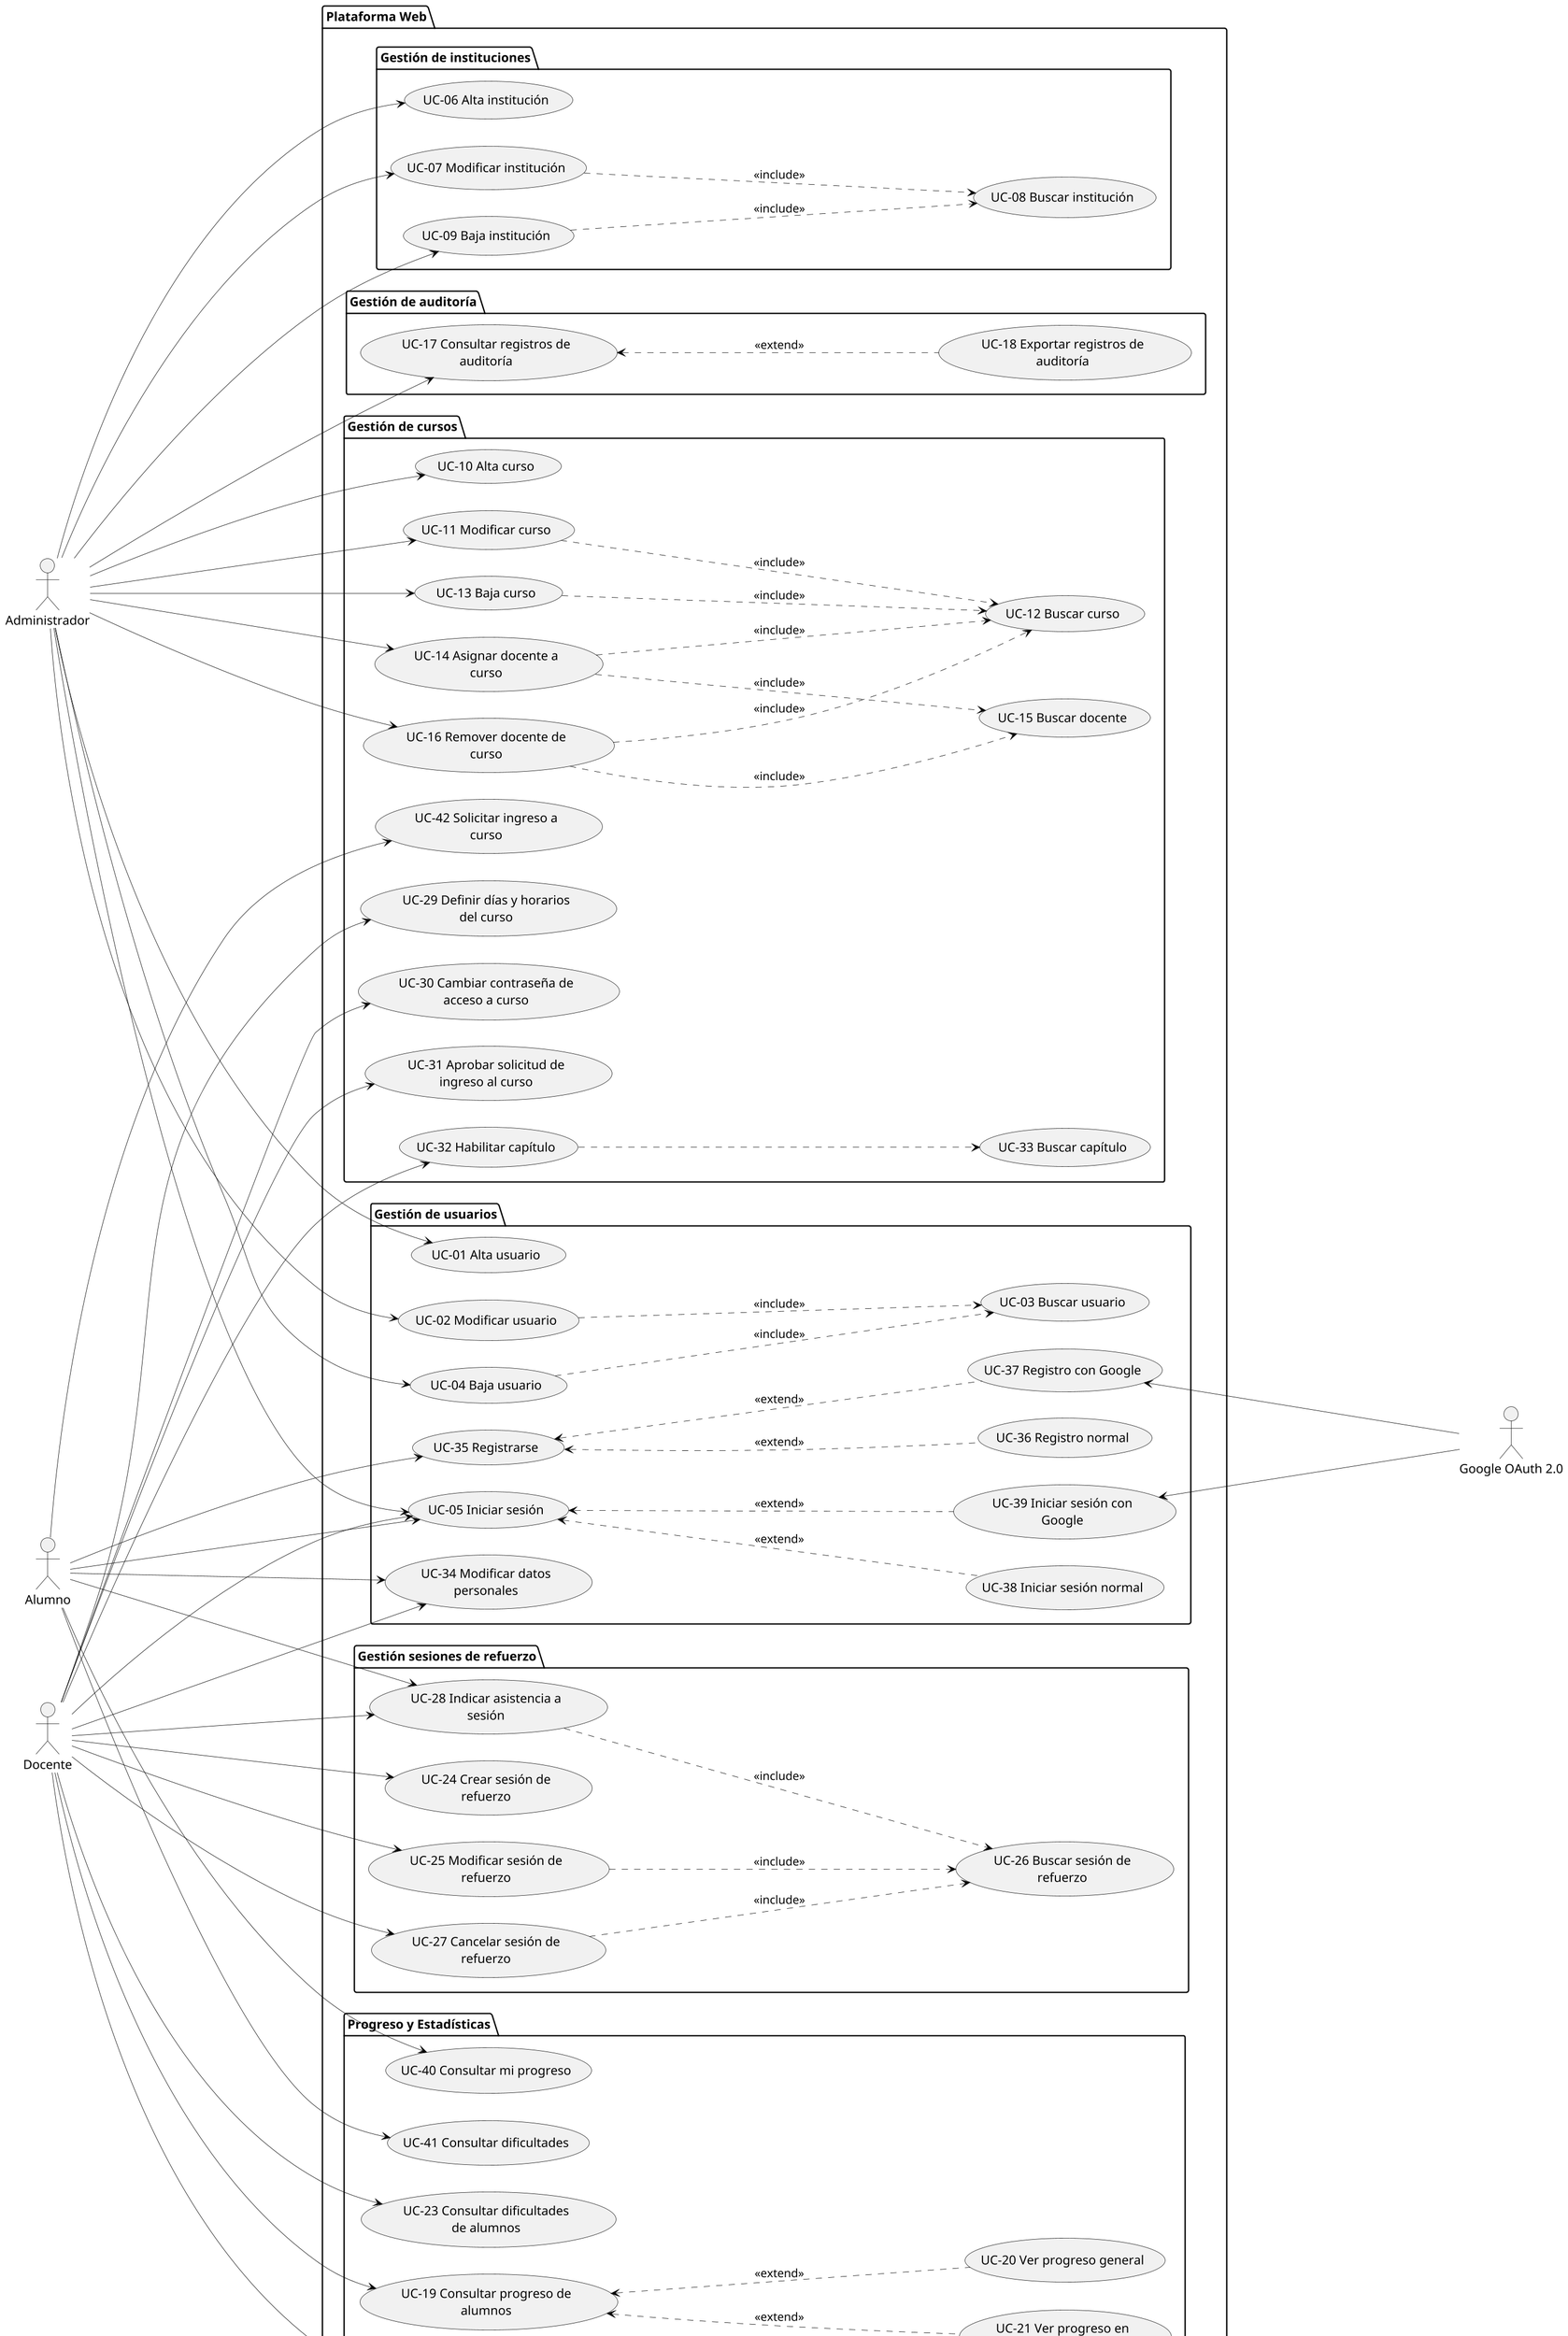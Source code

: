 @startuml DCU_PlataformaWebExpandido
left to right direction

skinparam dpi 150
skinparam usecasePadding 25
skinparam actorPadding 100
skinparam packagePadding 20
skinparam wrapWidth 200

skinparam nodesep 30
skinparam ranksep 300

skinparam ArrowThickness 0.5
skinparam ArrowColor Black

actor Alumno
actor Administrador
actor Docente
actor "Google OAuth 2.0" as GoogleOAuth2
actor Videojuego

package "Plataforma Web"{
  package "Gestión de instituciones"{
    usecase "UC-06 Alta institución" as UC06
    usecase "UC-07 Modificar institución" as UC07
    usecase "UC-08 Buscar institución" as UC08
    usecase "UC-09 Baja institución" as UC09
  }

  package "Gestión de auditoría"{
    usecase "UC-17 Consultar registros de auditoría" as UC17
    usecase "UC-18 Exportar registros de auditoría" as UC18
  }

  

  package "Gestión de cursos"{
    usecase "UC-10 Alta curso" as UC10
    usecase "UC-11 Modificar curso" as UC11
    usecase "UC-12 Buscar curso" as UC12
    usecase "UC-13 Baja curso" as UC13
    usecase "UC-14 Asignar docente a curso" as UC14
    usecase "UC-15 Buscar docente" as UC15
    usecase "UC-16 Remover docente de curso" as UC16
    usecase "UC-29 Definir días y horarios del curso" as UC29
    usecase "UC-30 Cambiar contraseña de acceso a curso" as UC30
    usecase "UC-31 Aprobar solicitud de ingreso al curso" as UC31
    usecase "UC-32 Habilitar capítulo" as UC32
    usecase "UC-33 Buscar capítulo" as UC33
    usecase "UC-42 Solicitar ingreso a curso" as UC42
  }

  package "Gestión de usuarios"{
    usecase "UC-01 Alta usuario" as UC01
    usecase "UC-02 Modificar usuario" as UC02
    usecase "UC-03 Buscar usuario" as UC03
    usecase "UC-04 Baja usuario" as UC04
    usecase "UC-05 Iniciar sesión" as UC05
    usecase "UC-35 Registrarse" as UC35
    usecase "UC-36 Registro normal" as UC36
    usecase "UC-37 Registro con Google" as UC37
    usecase "UC-38 Iniciar sesión normal" as UC38
    usecase "UC-39 Iniciar sesión con Google" as UC39
    usecase "UC-34 Modificar datos personales" as UC34
  }

  package "Gestión sesiones de refuerzo"{
    usecase "UC-24 Crear sesión de refuerzo" as UC24
    usecase "UC-25 Modificar sesión de refuerzo" as UC25
    usecase "UC-26 Buscar sesión de refuerzo" as UC26
    usecase "UC-27 Cancelar sesión de refuerzo" as UC27
    usecase "UC-28 Indicar asistencia a sesión" as UC28
  }

  package "Progreso y Estadísticas"{
    usecase "UC-19 Consultar progreso de alumnos" as UC19
    usecase "UC-20 Ver progreso general" as UC20
    usecase "UC-21 Ver progreso en capítulo" as UC21
    usecase "UC-22 Generar reporte de progreso" as UC22
    usecase "UC-23 Consultar dificultades de alumnos" as UC23
    usecase "UC-40 Consultar mi progreso" as UC40
    usecase "UC-41 Consultar dificultades" as UC41
    usecase "UC-43 Sincronizar progreso de alumno" as UC43
    usecase "UC-44 Sincronizar dificultades de alumno" as UC44
  }

}

Administrador --> UC17
UC17 <.. UC18 : <<extend>>

Administrador --> UC10
Administrador --> UC11
Administrador --> UC13

UC11 ..> UC12 : <<include>>
UC13 ..> UC12 : <<include>>

Administrador --> UC14
Administrador --> UC16
UC14 ..> UC15 : <<include>>
UC14 ..> UC12 : <<include>>
UC16 ..> UC15 : <<include>>
UC16 ..> UC12 : <<include>>

Docente --> UC29
Docente --> UC30
Docente --> UC31
Docente --> UC32
UC32 ..> UC33

Alumno --> UC42

Administrador --> UC06
Administrador --> UC07
Administrador --> UC09

UC07 ..> UC08 : <<include>>
UC09 ..> UC08 : <<include>>

Docente --> UC24
Docente --> UC25
Docente --> UC27
Docente --> UC28
UC25 ..> UC26 : <<include>>
UC27 ..> UC26 : <<include>>
UC28 ..> UC26 : <<include>>

Alumno --> UC28

Administrador --> UC01
Administrador --> UC02
UC02 ..> UC03 : <<include>>
Administrador --> UC04
UC04 ..> UC03 : <<include>>
Administrador --> UC05

Alumno --> UC34
Alumno --> UC35
UC35 <.. UC36 : <<extend>>
UC35 <.. UC37 : <<extend>>
Alumno --> UC05
UC05 <.. UC38 : <<extend>>
UC05 <.. UC39 : <<extend>>

Docente --> UC34
Docente --> UC05

GoogleOAuth2 -up-> UC37
GoogleOAuth2 -up-> UC39

Docente --> UC19
UC19 <.. UC20 : <<extend>>
UC19 <.. UC21 : <<extend>>
Docente --> UC22
Docente --> UC23

Alumno --> UC40
Alumno --> UC41

Videojuego --> UC43
Videojuego --> UC44

@enduml